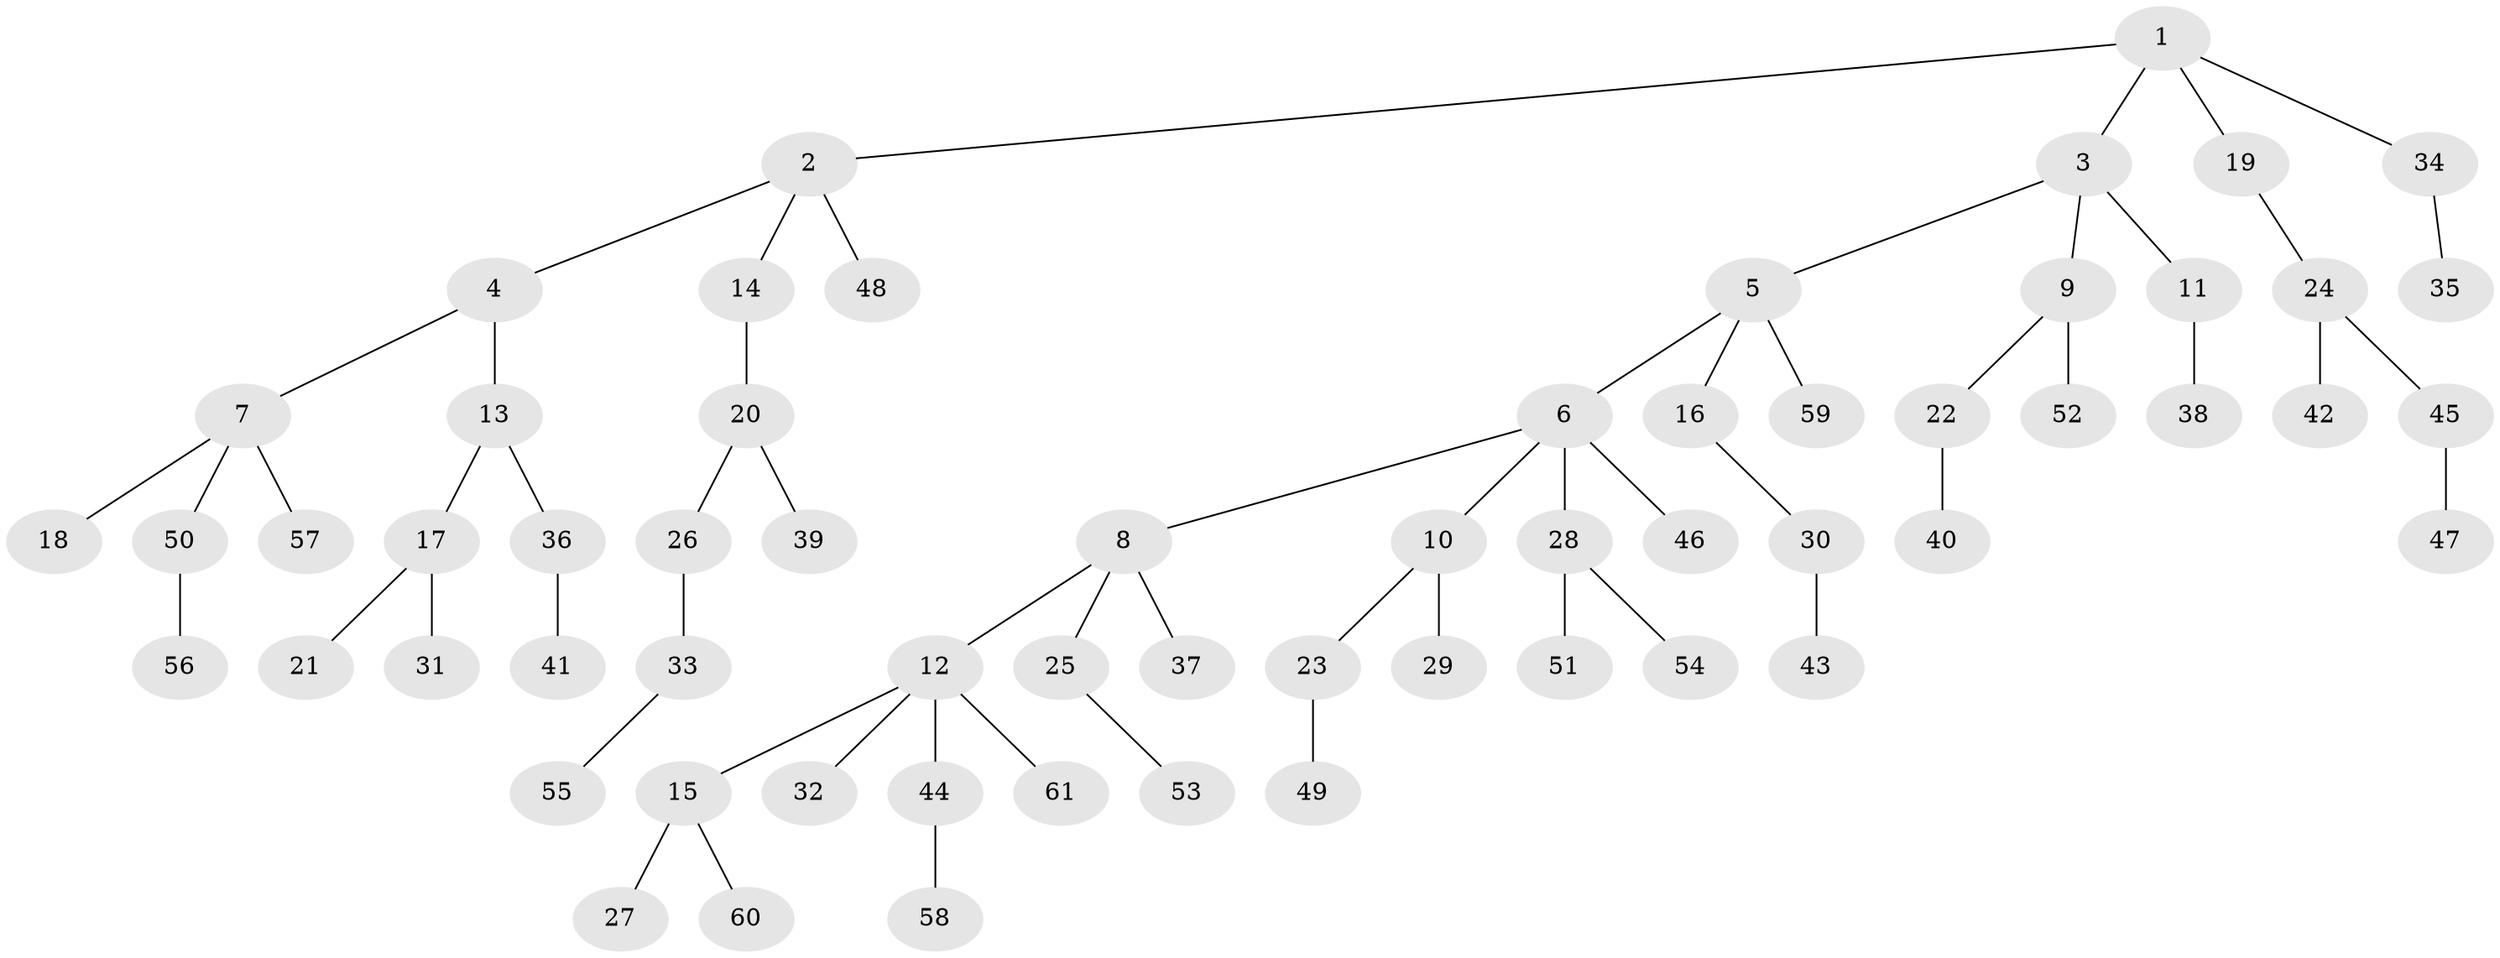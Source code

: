 // coarse degree distribution, {4: 0.10810810810810811, 3: 0.16216216216216217, 2: 0.2972972972972973, 1: 0.43243243243243246}
// Generated by graph-tools (version 1.1) at 2025/51/03/04/25 22:51:51]
// undirected, 61 vertices, 60 edges
graph export_dot {
  node [color=gray90,style=filled];
  1;
  2;
  3;
  4;
  5;
  6;
  7;
  8;
  9;
  10;
  11;
  12;
  13;
  14;
  15;
  16;
  17;
  18;
  19;
  20;
  21;
  22;
  23;
  24;
  25;
  26;
  27;
  28;
  29;
  30;
  31;
  32;
  33;
  34;
  35;
  36;
  37;
  38;
  39;
  40;
  41;
  42;
  43;
  44;
  45;
  46;
  47;
  48;
  49;
  50;
  51;
  52;
  53;
  54;
  55;
  56;
  57;
  58;
  59;
  60;
  61;
  1 -- 2;
  1 -- 3;
  1 -- 19;
  1 -- 34;
  2 -- 4;
  2 -- 14;
  2 -- 48;
  3 -- 5;
  3 -- 9;
  3 -- 11;
  4 -- 7;
  4 -- 13;
  5 -- 6;
  5 -- 16;
  5 -- 59;
  6 -- 8;
  6 -- 10;
  6 -- 28;
  6 -- 46;
  7 -- 18;
  7 -- 50;
  7 -- 57;
  8 -- 12;
  8 -- 25;
  8 -- 37;
  9 -- 22;
  9 -- 52;
  10 -- 23;
  10 -- 29;
  11 -- 38;
  12 -- 15;
  12 -- 32;
  12 -- 44;
  12 -- 61;
  13 -- 17;
  13 -- 36;
  14 -- 20;
  15 -- 27;
  15 -- 60;
  16 -- 30;
  17 -- 21;
  17 -- 31;
  19 -- 24;
  20 -- 26;
  20 -- 39;
  22 -- 40;
  23 -- 49;
  24 -- 42;
  24 -- 45;
  25 -- 53;
  26 -- 33;
  28 -- 51;
  28 -- 54;
  30 -- 43;
  33 -- 55;
  34 -- 35;
  36 -- 41;
  44 -- 58;
  45 -- 47;
  50 -- 56;
}
